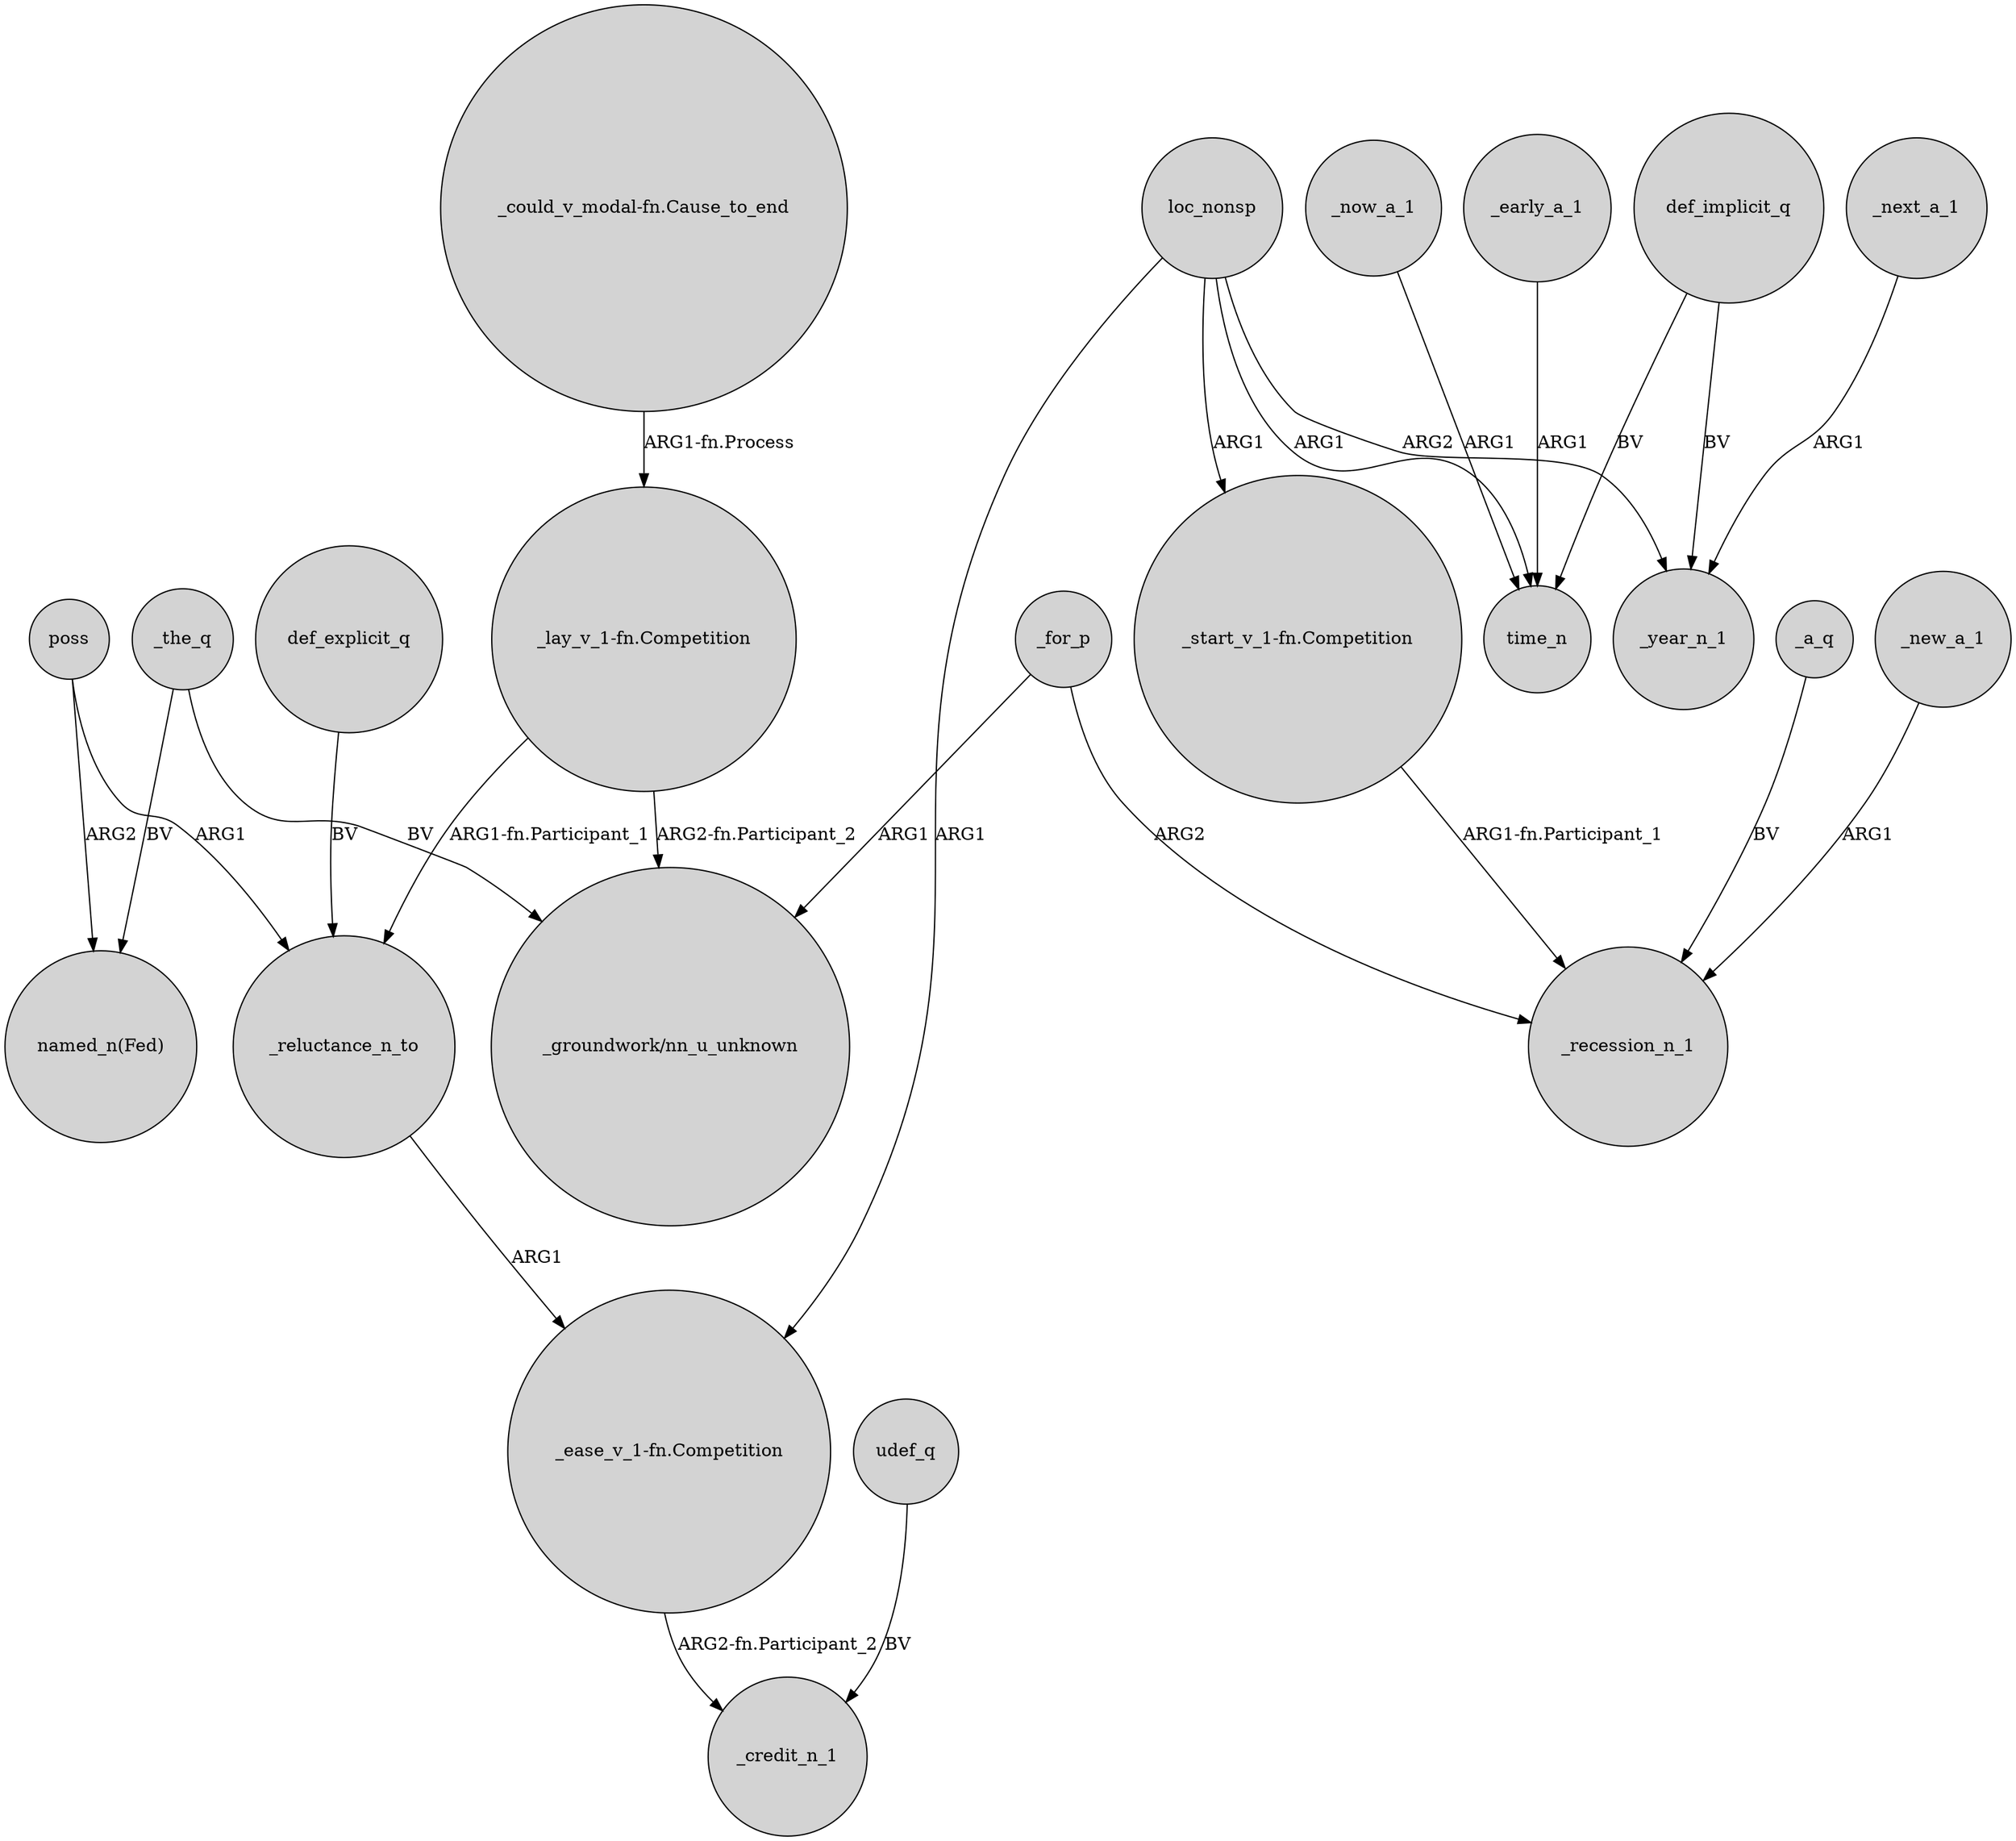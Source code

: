 digraph {
	node [shape=circle style=filled]
	_for_p -> "_groundwork/nn_u_unknown" [label=ARG1]
	_early_a_1 -> time_n [label=ARG1]
	def_implicit_q -> _year_n_1 [label=BV]
	loc_nonsp -> "_start_v_1-fn.Competition" [label=ARG1]
	_the_q -> "named_n(Fed)" [label=BV]
	poss -> "named_n(Fed)" [label=ARG2]
	_now_a_1 -> time_n [label=ARG1]
	_reluctance_n_to -> "_ease_v_1-fn.Competition" [label=ARG1]
	loc_nonsp -> _year_n_1 [label=ARG2]
	"_ease_v_1-fn.Competition" -> _credit_n_1 [label="ARG2-fn.Participant_2"]
	_a_q -> _recession_n_1 [label=BV]
	_new_a_1 -> _recession_n_1 [label=ARG1]
	poss -> _reluctance_n_to [label=ARG1]
	_for_p -> _recession_n_1 [label=ARG2]
	def_explicit_q -> _reluctance_n_to [label=BV]
	loc_nonsp -> time_n [label=ARG1]
	udef_q -> _credit_n_1 [label=BV]
	"_could_v_modal-fn.Cause_to_end" -> "_lay_v_1-fn.Competition" [label="ARG1-fn.Process"]
	"_start_v_1-fn.Competition" -> _recession_n_1 [label="ARG1-fn.Participant_1"]
	_the_q -> "_groundwork/nn_u_unknown" [label=BV]
	_next_a_1 -> _year_n_1 [label=ARG1]
	"_lay_v_1-fn.Competition" -> _reluctance_n_to [label="ARG1-fn.Participant_1"]
	loc_nonsp -> "_ease_v_1-fn.Competition" [label=ARG1]
	def_implicit_q -> time_n [label=BV]
	"_lay_v_1-fn.Competition" -> "_groundwork/nn_u_unknown" [label="ARG2-fn.Participant_2"]
}
